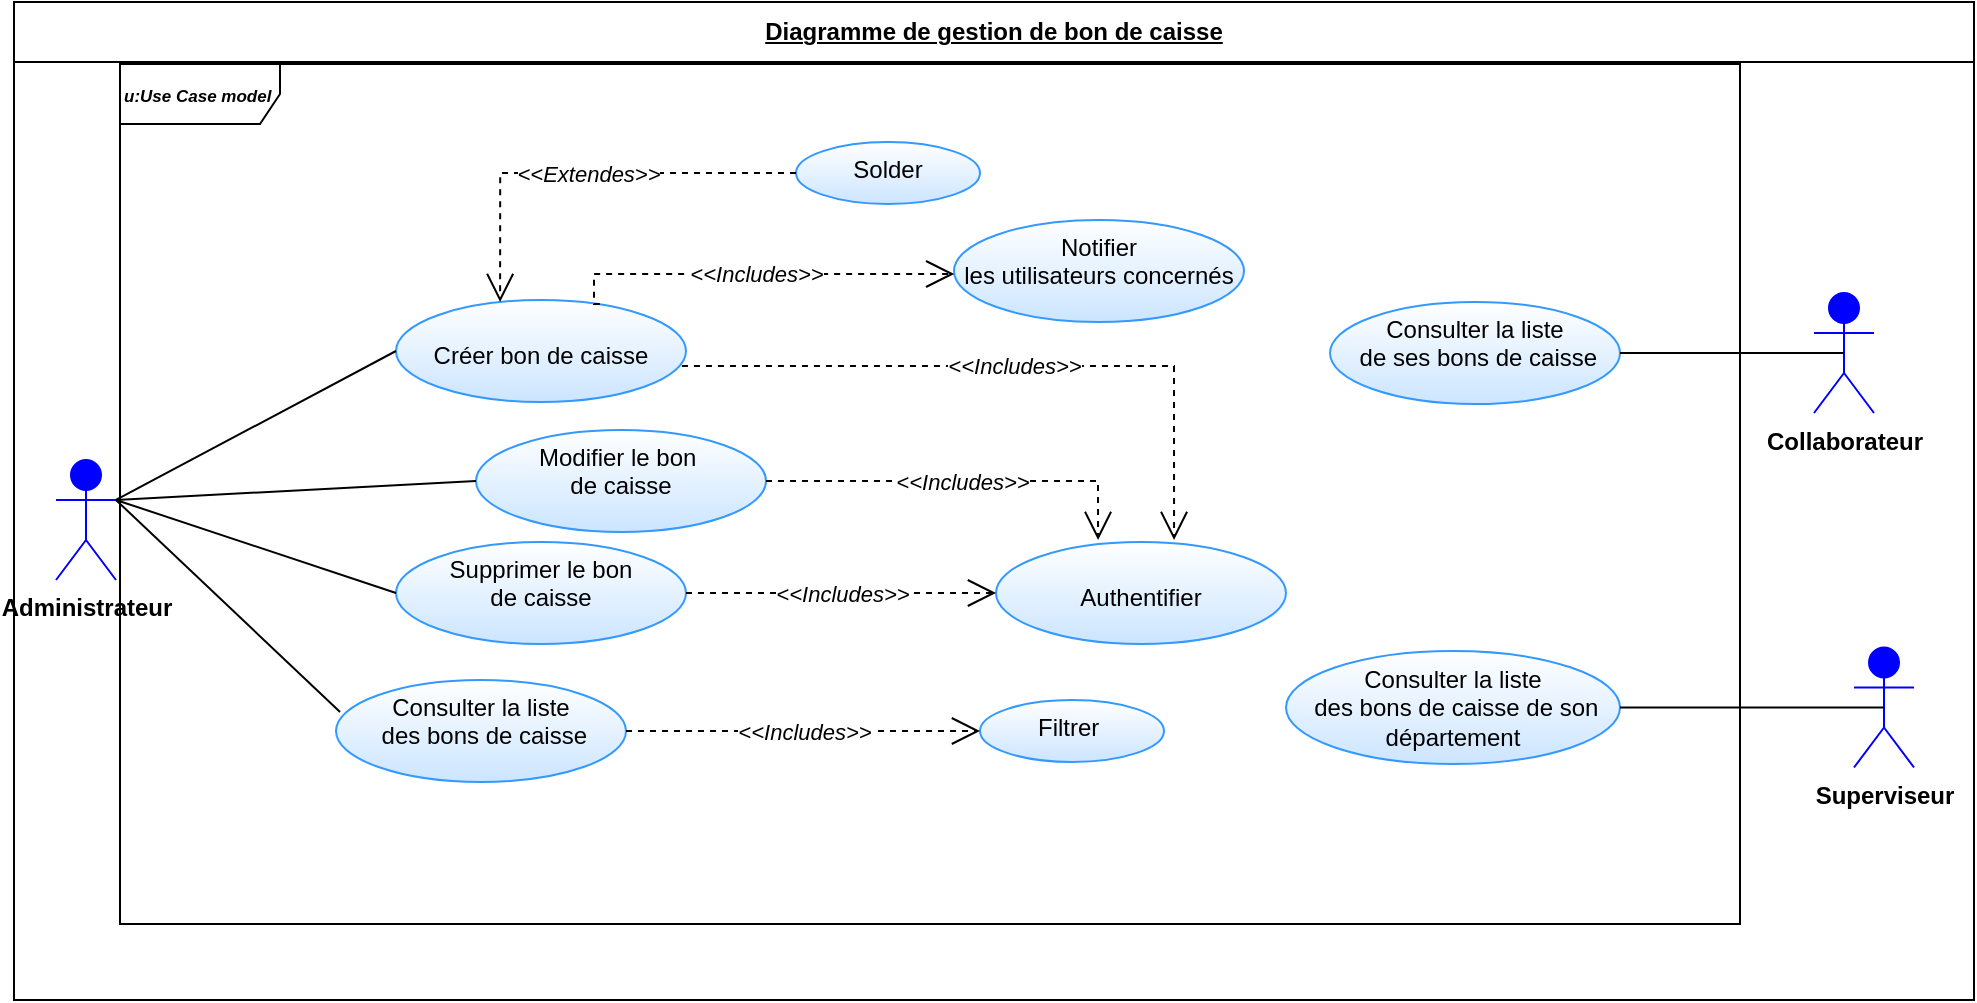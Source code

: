 <mxfile version="24.4.10" type="github">
  <diagram name="Page-1" id="mRjujeoFPQJPFMmHP9zn">
    <mxGraphModel dx="2213" dy="1962" grid="1" gridSize="10" guides="1" tooltips="1" connect="1" arrows="1" fold="1" page="1" pageScale="1" pageWidth="827" pageHeight="1169" math="0" shadow="0">
      <root>
        <mxCell id="0" />
        <mxCell id="1" parent="0" />
        <mxCell id="Xe_IdES3nSUy4HADd0t6-47" value="&lt;u&gt;Diagramme de gestion de bon de caisse&lt;/u&gt;" style="swimlane;fontStyle=1;align=center;horizontal=1;startSize=30;collapsible=0;html=1;whiteSpace=wrap;" parent="1" vertex="1">
          <mxGeometry x="-510" y="-160" width="980" height="499" as="geometry" />
        </mxCell>
        <mxCell id="Xe_IdES3nSUy4HADd0t6-48" value="&lt;i&gt;&lt;font style=&quot;font-size: 8.5px;&quot;&gt;&lt;b style=&quot;&quot;&gt;u:Use Case model&lt;/b&gt;&lt;/font&gt;&lt;/i&gt;" style="shape=umlFrame;whiteSpace=wrap;html=1;pointerEvents=0;recursiveResize=0;container=1;collapsible=0;width=80;align=left;" parent="Xe_IdES3nSUy4HADd0t6-47" vertex="1">
          <mxGeometry width="810" height="430" relative="1" as="geometry">
            <mxPoint x="53" y="31" as="offset" />
          </mxGeometry>
        </mxCell>
        <mxCell id="Xe_IdES3nSUy4HADd0t6-49" value="&lt;div&gt;&lt;br&gt;&lt;/div&gt;Authentifier" style="ellipse;whiteSpace=wrap;html=1;verticalAlign=top;strokeColor=#3399FF;gradientColor=#CCE5FF;" parent="Xe_IdES3nSUy4HADd0t6-48" vertex="1">
          <mxGeometry x="438" y="239" width="145" height="51" as="geometry" />
        </mxCell>
        <mxCell id="Xe_IdES3nSUy4HADd0t6-50" value="&lt;div&gt;Supprimer le bon&lt;/div&gt;&lt;div&gt;de caisse&lt;/div&gt;" style="ellipse;whiteSpace=wrap;html=1;verticalAlign=top;strokeColor=#3399FF;gradientColor=#CCE5FF;" parent="Xe_IdES3nSUy4HADd0t6-48" vertex="1">
          <mxGeometry x="138" y="239" width="145" height="51" as="geometry" />
        </mxCell>
        <mxCell id="Xe_IdES3nSUy4HADd0t6-51" value="&lt;i&gt;&amp;lt;&amp;lt;Includes&amp;gt;&amp;gt;&lt;/i&gt;" style="endArrow=open;endSize=12;dashed=1;html=1;rounded=0;edgeStyle=orthogonalEdgeStyle;exitX=1;exitY=0.5;exitDx=0;exitDy=0;" parent="Xe_IdES3nSUy4HADd0t6-48" source="Xe_IdES3nSUy4HADd0t6-50" target="Xe_IdES3nSUy4HADd0t6-49" edge="1">
          <mxGeometry width="160" relative="1" as="geometry">
            <mxPoint x="403" y="114.5" as="sourcePoint" />
            <mxPoint x="699" y="399" as="targetPoint" />
          </mxGeometry>
        </mxCell>
        <mxCell id="Xe_IdES3nSUy4HADd0t6-52" value="Modifier le bon&amp;nbsp;&lt;div&gt;de&amp;nbsp;&lt;span style=&quot;background-color: initial;&quot;&gt;caisse&lt;/span&gt;&lt;/div&gt;" style="ellipse;whiteSpace=wrap;html=1;verticalAlign=top;strokeColor=#3399FF;gradientColor=#CCE5FF;" parent="Xe_IdES3nSUy4HADd0t6-48" vertex="1">
          <mxGeometry x="178" y="183" width="145" height="51" as="geometry" />
        </mxCell>
        <mxCell id="Xe_IdES3nSUy4HADd0t6-53" value="&lt;i&gt;&amp;lt;&amp;lt;Includes&amp;gt;&amp;gt;&lt;/i&gt;" style="endArrow=open;endSize=12;dashed=1;html=1;rounded=0;edgeStyle=orthogonalEdgeStyle;entryX=0.352;entryY=-0.02;entryDx=0;entryDy=0;entryPerimeter=0;exitX=1;exitY=0.5;exitDx=0;exitDy=0;" parent="Xe_IdES3nSUy4HADd0t6-48" source="Xe_IdES3nSUy4HADd0t6-52" target="Xe_IdES3nSUy4HADd0t6-49" edge="1">
          <mxGeometry width="160" relative="1" as="geometry">
            <mxPoint x="317" y="114" as="sourcePoint" />
            <mxPoint x="718" y="421" as="targetPoint" />
          </mxGeometry>
        </mxCell>
        <mxCell id="Xe_IdES3nSUy4HADd0t6-54" value="&lt;div&gt;&lt;br&gt;&lt;/div&gt;&lt;div&gt;Créer bon de caisse&lt;/div&gt;" style="ellipse;whiteSpace=wrap;html=1;verticalAlign=top;strokeColor=#3399FF;gradientColor=#CCE5FF;" parent="Xe_IdES3nSUy4HADd0t6-48" vertex="1">
          <mxGeometry x="138" y="118" width="145" height="51" as="geometry" />
        </mxCell>
        <mxCell id="Xe_IdES3nSUy4HADd0t6-55" value="&lt;i&gt;&amp;lt;&amp;lt;Includes&amp;gt;&amp;gt;&lt;/i&gt;" style="endArrow=open;endSize=12;dashed=1;html=1;rounded=0;edgeStyle=orthogonalEdgeStyle;exitX=0.986;exitY=0.647;exitDx=0;exitDy=0;entryX=0.614;entryY=-0.02;entryDx=0;entryDy=0;entryPerimeter=0;exitPerimeter=0;" parent="Xe_IdES3nSUy4HADd0t6-48" source="Xe_IdES3nSUy4HADd0t6-54" target="Xe_IdES3nSUy4HADd0t6-49" edge="1">
          <mxGeometry width="160" relative="1" as="geometry">
            <mxPoint x="475" y="127.5" as="sourcePoint" />
            <mxPoint x="690" y="351" as="targetPoint" />
          </mxGeometry>
        </mxCell>
        <mxCell id="Xe_IdES3nSUy4HADd0t6-63" value="&lt;div&gt;Solder&lt;/div&gt;" style="ellipse;whiteSpace=wrap;html=1;verticalAlign=top;strokeColor=#3399FF;gradientColor=#CCE5FF;" parent="Xe_IdES3nSUy4HADd0t6-48" vertex="1">
          <mxGeometry x="338" y="39" width="92" height="31" as="geometry" />
        </mxCell>
        <mxCell id="Xe_IdES3nSUy4HADd0t6-64" value="&lt;i&gt;&amp;lt;&amp;lt;Extendes&amp;gt;&amp;gt;&lt;/i&gt;" style="endArrow=open;endSize=12;dashed=1;html=1;rounded=0;edgeStyle=orthogonalEdgeStyle;exitX=0;exitY=0.5;exitDx=0;exitDy=0;entryX=0.359;entryY=0.02;entryDx=0;entryDy=0;entryPerimeter=0;" parent="Xe_IdES3nSUy4HADd0t6-48" source="Xe_IdES3nSUy4HADd0t6-63" target="Xe_IdES3nSUy4HADd0t6-54" edge="1">
          <mxGeometry x="-0.022" width="160" relative="1" as="geometry">
            <mxPoint x="325" y="64" as="sourcePoint" />
            <mxPoint x="188" y="64" as="targetPoint" />
            <mxPoint as="offset" />
          </mxGeometry>
        </mxCell>
        <mxCell id="Xe_IdES3nSUy4HADd0t6-73" value="&lt;div&gt;Consulter la liste&lt;/div&gt;&lt;div&gt;&amp;nbsp;des bons de caisse&lt;/div&gt;" style="ellipse;whiteSpace=wrap;html=1;verticalAlign=top;strokeColor=#3399FF;gradientColor=#CCE5FF;" parent="Xe_IdES3nSUy4HADd0t6-48" vertex="1">
          <mxGeometry x="108" y="308" width="145" height="51" as="geometry" />
        </mxCell>
        <mxCell id="Xe_IdES3nSUy4HADd0t6-74" value="&lt;div&gt;Filtrer&amp;nbsp;&lt;/div&gt;" style="ellipse;whiteSpace=wrap;html=1;verticalAlign=top;strokeColor=#3399FF;gradientColor=#CCE5FF;" parent="Xe_IdES3nSUy4HADd0t6-48" vertex="1">
          <mxGeometry x="430" y="318" width="92" height="31" as="geometry" />
        </mxCell>
        <mxCell id="Xe_IdES3nSUy4HADd0t6-79" value="&lt;i&gt;&amp;lt;&amp;lt;Includes&amp;gt;&amp;gt;&lt;/i&gt;" style="endArrow=open;endSize=12;dashed=1;html=1;rounded=0;edgeStyle=orthogonalEdgeStyle;exitX=1;exitY=0.5;exitDx=0;exitDy=0;entryX=0;entryY=0.5;entryDx=0;entryDy=0;" parent="Xe_IdES3nSUy4HADd0t6-48" source="Xe_IdES3nSUy4HADd0t6-73" target="Xe_IdES3nSUy4HADd0t6-74" edge="1">
          <mxGeometry width="160" relative="1" as="geometry">
            <mxPoint x="268" y="333" as="sourcePoint" />
            <mxPoint x="423" y="333" as="targetPoint" />
          </mxGeometry>
        </mxCell>
        <mxCell id="NV0Lo-mMTgGw6TC_3U0H-1" value="&lt;div&gt;Consulter la liste&lt;/div&gt;&lt;div&gt;&amp;nbsp;de ses bons de caisse&lt;/div&gt;" style="ellipse;whiteSpace=wrap;html=1;verticalAlign=top;strokeColor=#3399FF;gradientColor=#CCE5FF;" vertex="1" parent="Xe_IdES3nSUy4HADd0t6-48">
          <mxGeometry x="605" y="119" width="145" height="51" as="geometry" />
        </mxCell>
        <mxCell id="NV0Lo-mMTgGw6TC_3U0H-2" value="&lt;div&gt;Consulter la liste&lt;/div&gt;&lt;div&gt;&amp;nbsp;des bons de caisse de son département&lt;/div&gt;" style="ellipse;whiteSpace=wrap;html=1;verticalAlign=top;strokeColor=#3399FF;gradientColor=#CCE5FF;" vertex="1" parent="Xe_IdES3nSUy4HADd0t6-48">
          <mxGeometry x="583" y="293.5" width="167" height="56.5" as="geometry" />
        </mxCell>
        <mxCell id="NV0Lo-mMTgGw6TC_3U0H-5" value="Notifier&lt;div&gt;les utilisateurs concernés&lt;/div&gt;" style="ellipse;whiteSpace=wrap;html=1;verticalAlign=top;strokeColor=#3399FF;gradientColor=#CCE5FF;" vertex="1" parent="Xe_IdES3nSUy4HADd0t6-48">
          <mxGeometry x="417" y="78" width="145" height="51" as="geometry" />
        </mxCell>
        <mxCell id="NV0Lo-mMTgGw6TC_3U0H-7" value="&lt;i&gt;&amp;lt;&amp;lt;Includes&amp;gt;&amp;gt;&lt;/i&gt;" style="endArrow=open;endSize=12;dashed=1;html=1;rounded=0;edgeStyle=orthogonalEdgeStyle;exitX=0.703;exitY=0.039;exitDx=0;exitDy=0;exitPerimeter=0;" edge="1" parent="Xe_IdES3nSUy4HADd0t6-48" source="Xe_IdES3nSUy4HADd0t6-54" target="NV0Lo-mMTgGw6TC_3U0H-5">
          <mxGeometry width="160" relative="1" as="geometry">
            <mxPoint x="227" y="90" as="sourcePoint" />
            <mxPoint x="393" y="119" as="targetPoint" />
            <Array as="points">
              <mxPoint x="237" y="120" />
              <mxPoint x="237" y="105" />
            </Array>
          </mxGeometry>
        </mxCell>
        <object label="&lt;b&gt;Administrateur&lt;/b&gt;&lt;div&gt;&lt;b&gt;&lt;br&gt;&lt;/b&gt;&lt;/div&gt;" Admin="" id="Xe_IdES3nSUy4HADd0t6-59">
          <mxCell style="shape=umlActor;verticalLabelPosition=bottom;verticalAlign=top;html=1;outlineConnect=0;direction=east;rotation=0;fillColor=#0000FF;strokeColor=#0000FF;" parent="Xe_IdES3nSUy4HADd0t6-47" vertex="1">
            <mxGeometry x="21" y="229" width="30" height="60" as="geometry" />
          </mxCell>
        </object>
        <mxCell id="Xe_IdES3nSUy4HADd0t6-60" value="" style="endArrow=none;html=1;rounded=0;entryX=0;entryY=0.5;entryDx=0;entryDy=0;exitX=1;exitY=0.333;exitDx=0;exitDy=0;exitPerimeter=0;" parent="Xe_IdES3nSUy4HADd0t6-47" source="Xe_IdES3nSUy4HADd0t6-59" target="Xe_IdES3nSUy4HADd0t6-50" edge="1">
          <mxGeometry width="50" height="50" relative="1" as="geometry">
            <mxPoint x="288" y="447" as="sourcePoint" />
            <mxPoint x="372" y="324" as="targetPoint" />
          </mxGeometry>
        </mxCell>
        <mxCell id="Xe_IdES3nSUy4HADd0t6-61" value="" style="endArrow=none;html=1;rounded=0;entryX=0;entryY=0.5;entryDx=0;entryDy=0;exitX=1;exitY=0.333;exitDx=0;exitDy=0;exitPerimeter=0;" parent="Xe_IdES3nSUy4HADd0t6-47" source="Xe_IdES3nSUy4HADd0t6-59" target="Xe_IdES3nSUy4HADd0t6-52" edge="1">
          <mxGeometry width="50" height="50" relative="1" as="geometry">
            <mxPoint x="349" y="451" as="sourcePoint" />
            <mxPoint x="429" y="536" as="targetPoint" />
          </mxGeometry>
        </mxCell>
        <mxCell id="Xe_IdES3nSUy4HADd0t6-62" value="" style="endArrow=none;html=1;rounded=0;entryX=0;entryY=0.5;entryDx=0;entryDy=0;exitX=1;exitY=0.333;exitDx=0;exitDy=0;exitPerimeter=0;" parent="Xe_IdES3nSUy4HADd0t6-47" source="Xe_IdES3nSUy4HADd0t6-59" target="Xe_IdES3nSUy4HADd0t6-54" edge="1">
          <mxGeometry width="50" height="50" relative="1" as="geometry">
            <mxPoint x="292" y="433" as="sourcePoint" />
            <mxPoint x="342" y="383" as="targetPoint" />
          </mxGeometry>
        </mxCell>
        <mxCell id="Xe_IdES3nSUy4HADd0t6-77" value="" style="endArrow=none;html=1;rounded=0;entryX=0.014;entryY=0.314;entryDx=0;entryDy=0;exitX=1;exitY=0.333;exitDx=0;exitDy=0;exitPerimeter=0;entryPerimeter=0;" parent="Xe_IdES3nSUy4HADd0t6-47" source="Xe_IdES3nSUy4HADd0t6-59" target="Xe_IdES3nSUy4HADd0t6-73" edge="1">
          <mxGeometry width="50" height="50" relative="1" as="geometry">
            <mxPoint x="61" y="259" as="sourcePoint" />
            <mxPoint x="208" y="336" as="targetPoint" />
          </mxGeometry>
        </mxCell>
        <object label="&lt;div&gt;&lt;b&gt;Superviseur&lt;/b&gt;&lt;/div&gt;" Admin="" id="NV0Lo-mMTgGw6TC_3U0H-3">
          <mxCell style="shape=umlActor;verticalLabelPosition=bottom;verticalAlign=top;html=1;outlineConnect=0;direction=east;rotation=0;fillColor=#0000FF;strokeColor=#0000FF;" vertex="1" parent="Xe_IdES3nSUy4HADd0t6-47">
            <mxGeometry x="920" y="322.75" width="30" height="60" as="geometry" />
          </mxCell>
        </object>
        <mxCell id="NV0Lo-mMTgGw6TC_3U0H-4" value="" style="endArrow=none;html=1;rounded=0;entryX=0.5;entryY=0.5;entryDx=0;entryDy=0;entryPerimeter=0;exitX=1;exitY=0.5;exitDx=0;exitDy=0;" edge="1" parent="Xe_IdES3nSUy4HADd0t6-47" source="NV0Lo-mMTgGw6TC_3U0H-2" target="NV0Lo-mMTgGw6TC_3U0H-3">
          <mxGeometry width="50" height="50" relative="1" as="geometry">
            <mxPoint x="733" y="319" as="sourcePoint" />
            <mxPoint x="713" y="272.5" as="targetPoint" />
          </mxGeometry>
        </mxCell>
        <object label="&lt;div&gt;&lt;b&gt;Collaborateur&lt;/b&gt;&lt;/div&gt;&lt;div&gt;&lt;b&gt;&lt;br&gt;&lt;/b&gt;&lt;/div&gt;" Admin="" id="Xe_IdES3nSUy4HADd0t6-67">
          <mxCell style="shape=umlActor;verticalLabelPosition=bottom;verticalAlign=top;html=1;outlineConnect=0;direction=east;rotation=0;fillColor=#0000FF;strokeColor=#0000FF;" parent="1" vertex="1">
            <mxGeometry x="390" y="-14.5" width="30" height="60" as="geometry" />
          </mxCell>
        </object>
        <mxCell id="Xe_IdES3nSUy4HADd0t6-68" value="" style="endArrow=none;html=1;rounded=0;entryX=0.5;entryY=0.5;entryDx=0;entryDy=0;entryPerimeter=0;exitX=1;exitY=0.5;exitDx=0;exitDy=0;" parent="1" source="NV0Lo-mMTgGw6TC_3U0H-1" target="Xe_IdES3nSUy4HADd0t6-67" edge="1">
          <mxGeometry width="50" height="50" relative="1" as="geometry">
            <mxPoint x="295" y="15.5" as="sourcePoint" />
            <mxPoint x="275" y="-31" as="targetPoint" />
          </mxGeometry>
        </mxCell>
      </root>
    </mxGraphModel>
  </diagram>
</mxfile>
